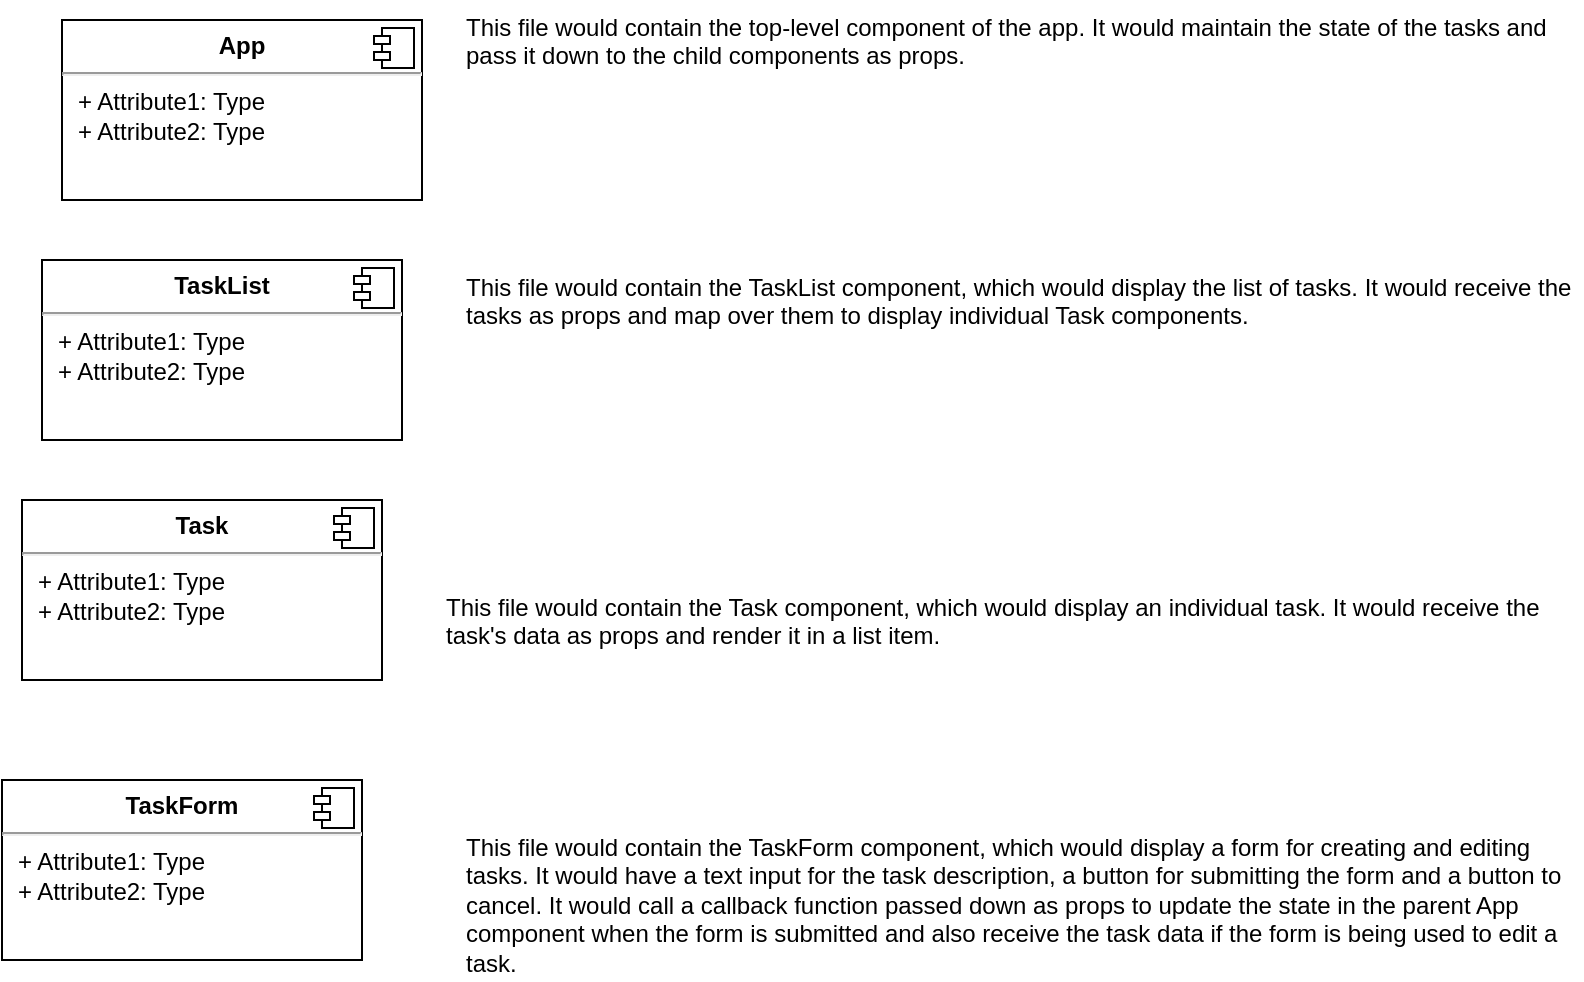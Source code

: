 <mxfile version="20.8.13" type="github">
  <diagram name="Page-1" id="5f0bae14-7c28-e335-631c-24af17079c00">
    <mxGraphModel dx="1060" dy="583" grid="1" gridSize="10" guides="1" tooltips="1" connect="1" arrows="1" fold="1" page="1" pageScale="1" pageWidth="1100" pageHeight="850" background="none" math="0" shadow="0">
      <root>
        <mxCell id="0" />
        <mxCell id="1" parent="0" />
        <mxCell id="OBAwb-wkOAOhV47YBoic-12" value="&lt;p style=&quot;margin:0px;margin-top:6px;text-align:center;&quot;&gt;&lt;b&gt;App&lt;/b&gt;&lt;/p&gt;&lt;hr&gt;&lt;p style=&quot;margin:0px;margin-left:8px;&quot;&gt;+ Attribute1: Type&lt;br&gt;+ Attribute2: Type&lt;/p&gt;" style="align=left;overflow=fill;html=1;dropTarget=0;" vertex="1" parent="1">
          <mxGeometry x="400" y="330" width="180" height="90" as="geometry" />
        </mxCell>
        <mxCell id="OBAwb-wkOAOhV47YBoic-13" value="" style="shape=component;jettyWidth=8;jettyHeight=4;" vertex="1" parent="OBAwb-wkOAOhV47YBoic-12">
          <mxGeometry x="1" width="20" height="20" relative="1" as="geometry">
            <mxPoint x="-24" y="4" as="offset" />
          </mxGeometry>
        </mxCell>
        <mxCell id="OBAwb-wkOAOhV47YBoic-16" value="&lt;p style=&quot;margin:0px;margin-top:6px;text-align:center;&quot;&gt;&lt;b&gt;TaskList&lt;/b&gt;&lt;/p&gt;&lt;hr&gt;&lt;p style=&quot;margin:0px;margin-left:8px;&quot;&gt;+ Attribute1: Type&lt;br&gt;+ Attribute2: Type&lt;/p&gt;" style="align=left;overflow=fill;html=1;dropTarget=0;" vertex="1" parent="1">
          <mxGeometry x="390" y="450" width="180" height="90" as="geometry" />
        </mxCell>
        <mxCell id="OBAwb-wkOAOhV47YBoic-17" value="" style="shape=component;jettyWidth=8;jettyHeight=4;" vertex="1" parent="OBAwb-wkOAOhV47YBoic-16">
          <mxGeometry x="1" width="20" height="20" relative="1" as="geometry">
            <mxPoint x="-24" y="4" as="offset" />
          </mxGeometry>
        </mxCell>
        <mxCell id="OBAwb-wkOAOhV47YBoic-18" value="This file would contain the TaskList component, which would display the list of tasks. It would receive the tasks as props and map over them to display individual Task components." style="text;whiteSpace=wrap;html=1;" vertex="1" parent="1">
          <mxGeometry x="600" y="450" width="560" height="80" as="geometry" />
        </mxCell>
        <mxCell id="OBAwb-wkOAOhV47YBoic-21" value="This file would contain the top-level component of the app. It would maintain the state of the tasks and pass it down to the child components as props." style="text;whiteSpace=wrap;html=1;" vertex="1" parent="1">
          <mxGeometry x="600" y="320" width="560" height="80" as="geometry" />
        </mxCell>
        <mxCell id="OBAwb-wkOAOhV47YBoic-22" value="&lt;p style=&quot;margin:0px;margin-top:6px;text-align:center;&quot;&gt;&lt;b&gt;Task&lt;/b&gt;&lt;/p&gt;&lt;hr&gt;&lt;p style=&quot;margin:0px;margin-left:8px;&quot;&gt;+ Attribute1: Type&lt;br&gt;+ Attribute2: Type&lt;/p&gt;" style="align=left;overflow=fill;html=1;dropTarget=0;" vertex="1" parent="1">
          <mxGeometry x="380" y="570" width="180" height="90" as="geometry" />
        </mxCell>
        <mxCell id="OBAwb-wkOAOhV47YBoic-23" value="" style="shape=component;jettyWidth=8;jettyHeight=4;" vertex="1" parent="OBAwb-wkOAOhV47YBoic-22">
          <mxGeometry x="1" width="20" height="20" relative="1" as="geometry">
            <mxPoint x="-24" y="4" as="offset" />
          </mxGeometry>
        </mxCell>
        <mxCell id="OBAwb-wkOAOhV47YBoic-24" value="This file would contain the Task component, which would display an individual task. It would receive the task&#39;s data as props and render it in a list item." style="text;whiteSpace=wrap;html=1;" vertex="1" parent="1">
          <mxGeometry x="590" y="610" width="560" height="80" as="geometry" />
        </mxCell>
        <mxCell id="OBAwb-wkOAOhV47YBoic-25" value="&lt;p style=&quot;margin:0px;margin-top:6px;text-align:center;&quot;&gt;&lt;b&gt;TaskForm&lt;/b&gt;&lt;/p&gt;&lt;hr&gt;&lt;p style=&quot;margin:0px;margin-left:8px;&quot;&gt;+ Attribute1: Type&lt;br&gt;+ Attribute2: Type&lt;/p&gt;" style="align=left;overflow=fill;html=1;dropTarget=0;" vertex="1" parent="1">
          <mxGeometry x="370" y="710" width="180" height="90" as="geometry" />
        </mxCell>
        <mxCell id="OBAwb-wkOAOhV47YBoic-26" value="" style="shape=component;jettyWidth=8;jettyHeight=4;" vertex="1" parent="OBAwb-wkOAOhV47YBoic-25">
          <mxGeometry x="1" width="20" height="20" relative="1" as="geometry">
            <mxPoint x="-24" y="4" as="offset" />
          </mxGeometry>
        </mxCell>
        <mxCell id="OBAwb-wkOAOhV47YBoic-27" value="This file would contain the TaskForm component, which would display a form for creating and editing tasks. It would have a text input for the task description, a button for submitting the form and a button to cancel. It would call a callback function passed down as props to update the state in the parent App component when the form is submitted and also receive the task data if the form is being used to edit a task." style="text;whiteSpace=wrap;html=1;" vertex="1" parent="1">
          <mxGeometry x="600" y="730" width="560" height="80" as="geometry" />
        </mxCell>
      </root>
    </mxGraphModel>
  </diagram>
</mxfile>
